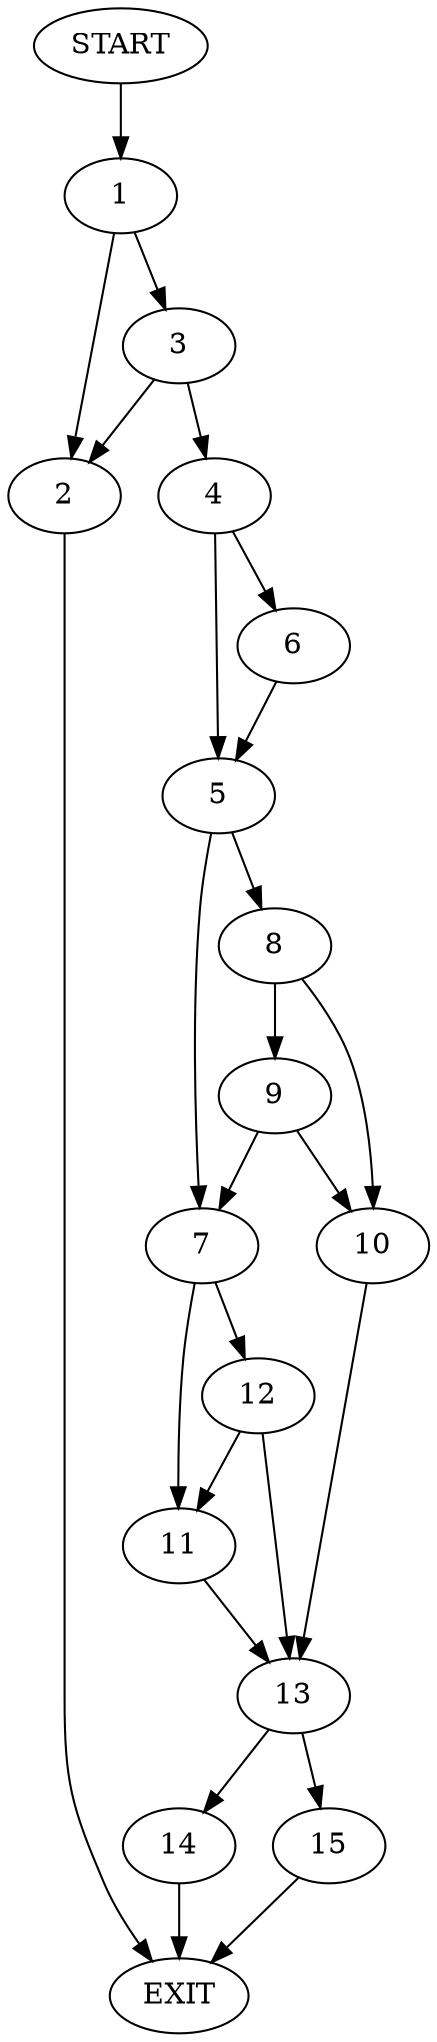 digraph {
0 [label="START"]
16 [label="EXIT"]
0 -> 1
1 -> 2
1 -> 3
2 -> 16
3 -> 2
3 -> 4
4 -> 5
4 -> 6
6 -> 5
5 -> 7
5 -> 8
8 -> 9
8 -> 10
7 -> 11
7 -> 12
10 -> 13
9 -> 7
9 -> 10
13 -> 14
13 -> 15
12 -> 13
12 -> 11
11 -> 13
15 -> 16
14 -> 16
}
